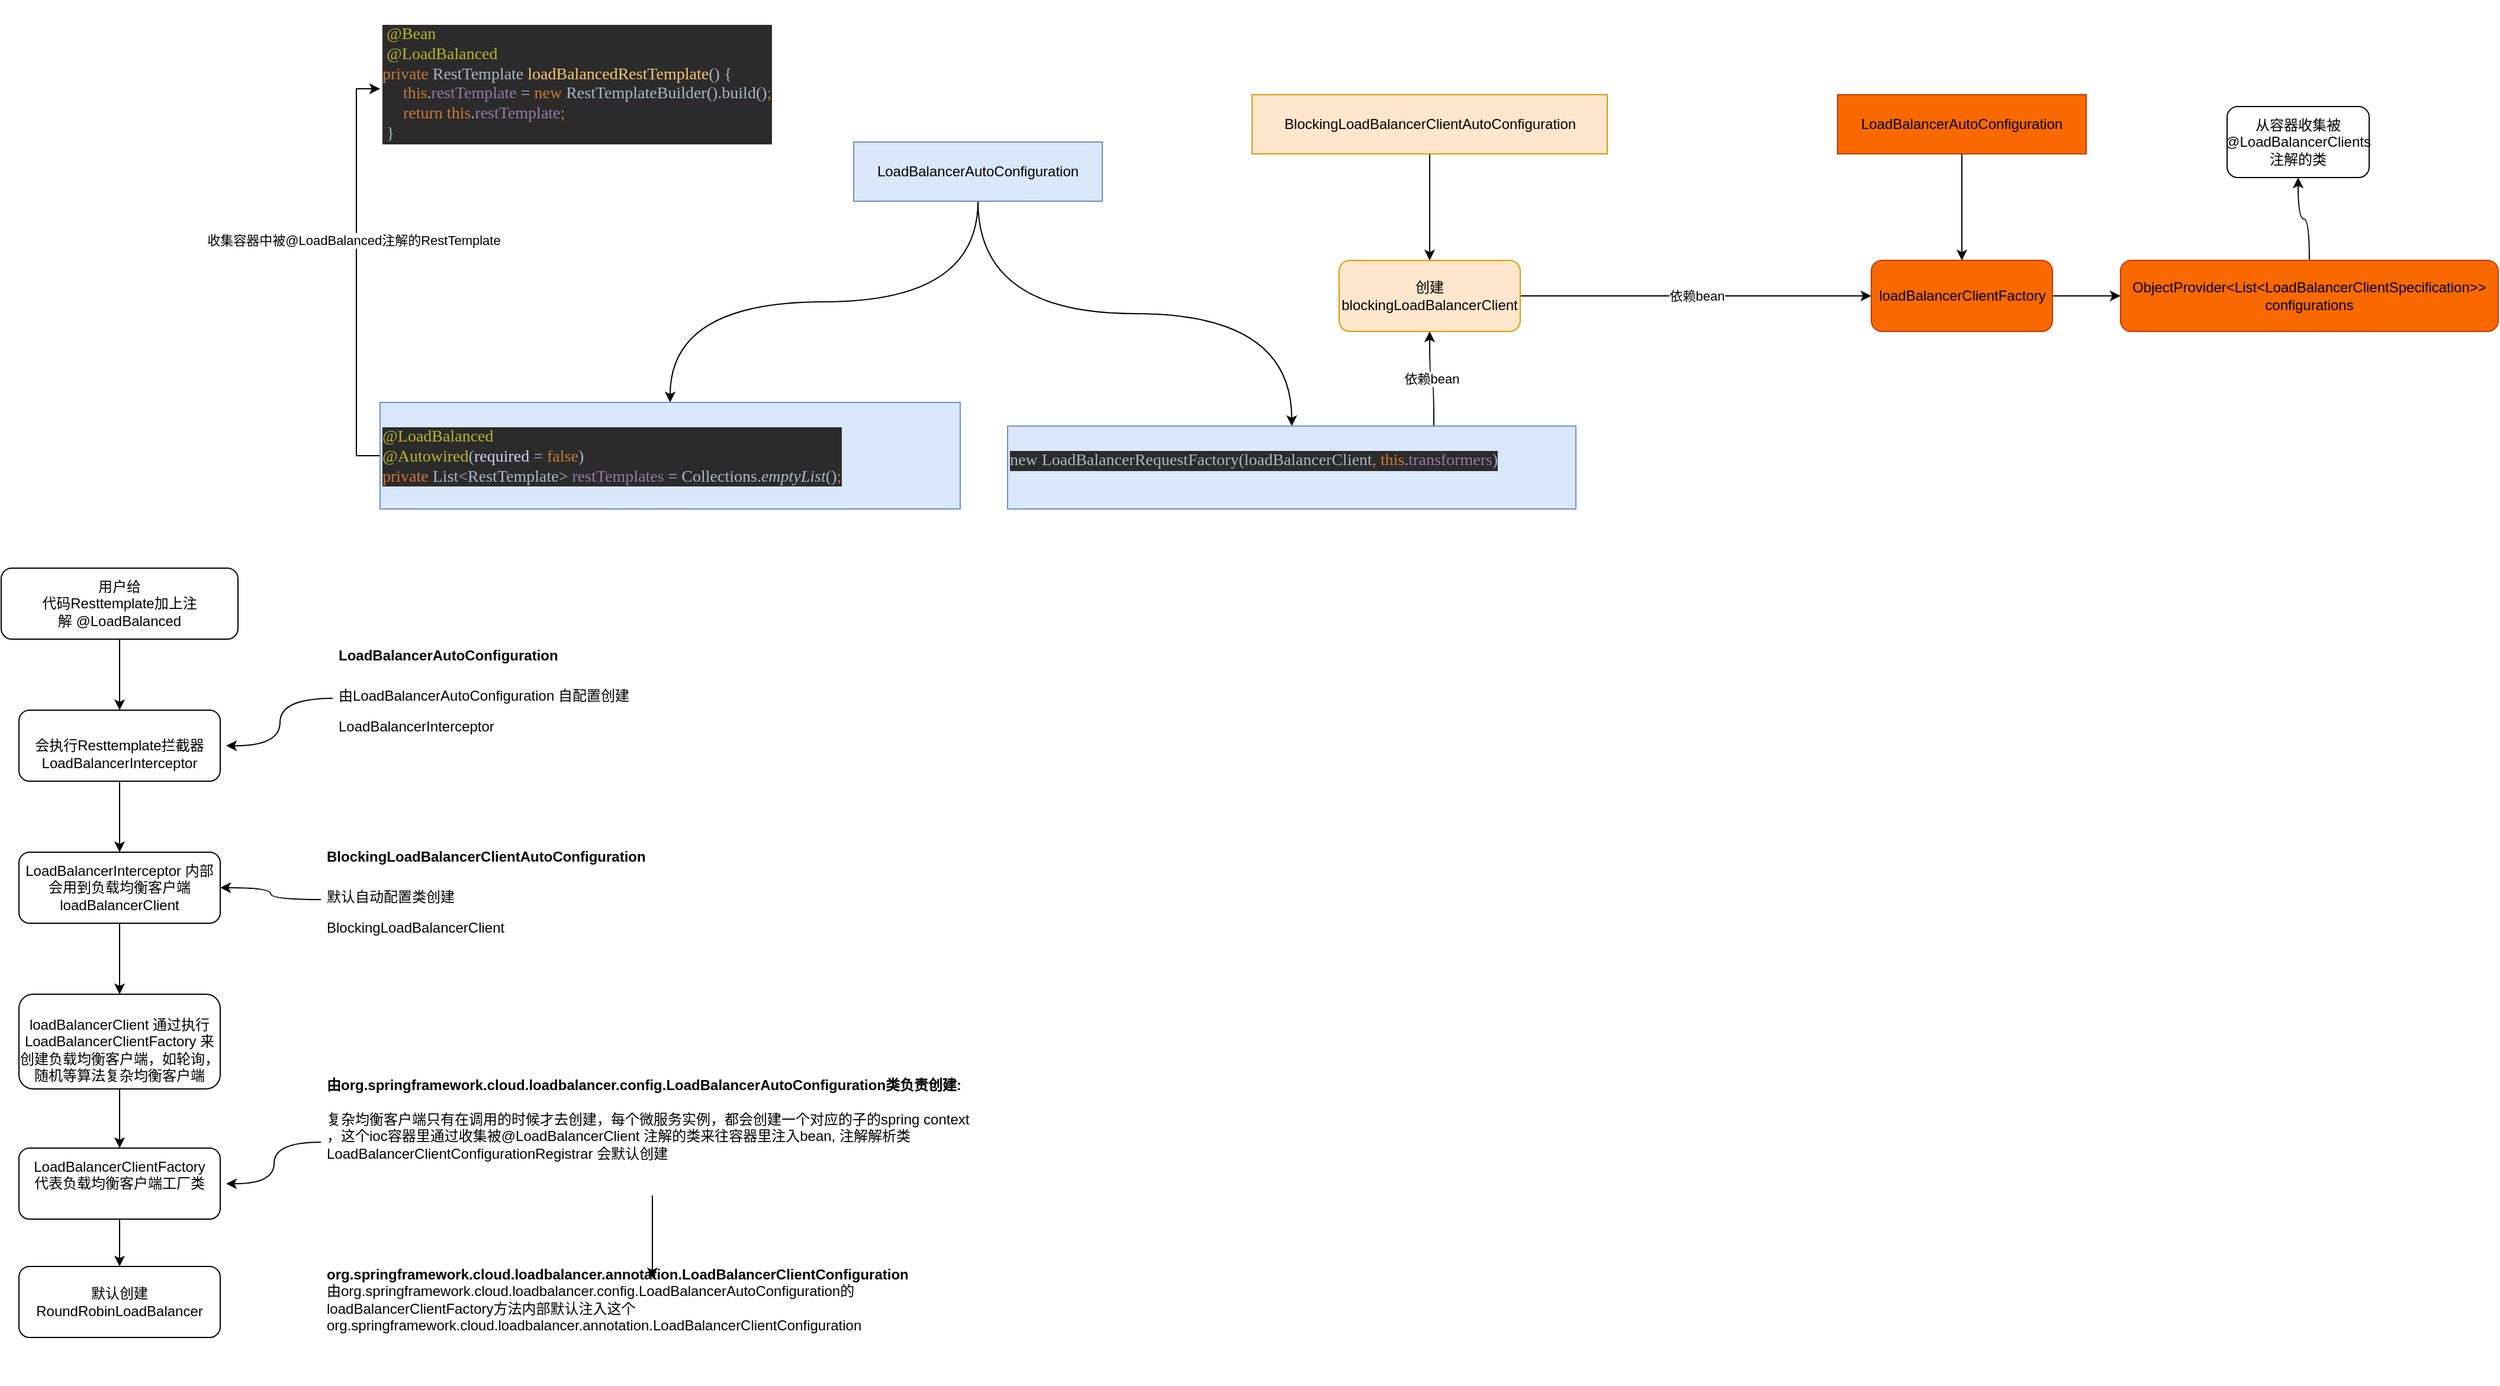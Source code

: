 <mxfile version="20.8.5" type="github">
  <diagram id="bruZlcHIP3pg97opyE75" name="2021.0.5-@LoadBalanced">
    <mxGraphModel dx="1947" dy="1663" grid="1" gridSize="10" guides="1" tooltips="1" connect="1" arrows="1" fold="1" page="1" pageScale="1" pageWidth="827" pageHeight="1169" math="0" shadow="0">
      <root>
        <mxCell id="0" />
        <mxCell id="1" parent="0" />
        <mxCell id="1qtRr6nypjZ_Tf2jb777-1" value="&lt;pre style=&quot;background-color:#2b2b2b;color:#a9b7c6;font-family:&#39;JetBrains Mono&#39;;font-size:10.5pt;&quot;&gt; &lt;span style=&quot;color:#bbb529;&quot;&gt;@Bean&lt;br&gt;&lt;/span&gt;&lt;span style=&quot;color:#bbb529;&quot;&gt; @LoadBalanced&lt;br&gt;&lt;/span&gt;&lt;span style=&quot;color:#cc7832;&quot;&gt;private &lt;/span&gt;RestTemplate &lt;span style=&quot;color:#ffc66d;&quot;&gt;loadBalancedRestTemplate&lt;/span&gt;() {&lt;br&gt;     &lt;span style=&quot;color:#cc7832;&quot;&gt;this&lt;/span&gt;.&lt;span style=&quot;color:#9876aa;&quot;&gt;restTemplate &lt;/span&gt;= &lt;span style=&quot;color:#cc7832;&quot;&gt;new &lt;/span&gt;RestTemplateBuilder().build()&lt;span style=&quot;color:#cc7832;&quot;&gt;;&lt;br&gt;&lt;/span&gt;&lt;span style=&quot;color:#cc7832;&quot;&gt;     return this&lt;/span&gt;.&lt;span style=&quot;color:#9876aa;&quot;&gt;restTemplate&lt;/span&gt;&lt;span style=&quot;color:#cc7832;&quot;&gt;;&lt;br&gt;&lt;/span&gt;&lt;span style=&quot;color:#cc7832;&quot;&gt; &lt;/span&gt;}&lt;/pre&gt;" style="text;whiteSpace=wrap;html=1;" parent="1" vertex="1">
          <mxGeometry x="10" y="-90" width="410" height="150" as="geometry" />
        </mxCell>
        <mxCell id="1qtRr6nypjZ_Tf2jb777-19" value="" style="edgeStyle=orthogonalEdgeStyle;rounded=0;orthogonalLoop=1;jettySize=auto;html=1;curved=1;" parent="1" source="1qtRr6nypjZ_Tf2jb777-17" target="1qtRr6nypjZ_Tf2jb777-18" edge="1">
          <mxGeometry relative="1" as="geometry" />
        </mxCell>
        <mxCell id="1qtRr6nypjZ_Tf2jb777-25" style="edgeStyle=orthogonalEdgeStyle;rounded=0;orthogonalLoop=1;jettySize=auto;html=1;entryX=0.5;entryY=0;entryDx=0;entryDy=0;curved=1;" parent="1" source="1qtRr6nypjZ_Tf2jb777-17" target="1qtRr6nypjZ_Tf2jb777-24" edge="1">
          <mxGeometry relative="1" as="geometry" />
        </mxCell>
        <mxCell id="1qtRr6nypjZ_Tf2jb777-17" value="LoadBalancerAutoConfiguration" style="rounded=0;whiteSpace=wrap;html=1;fillColor=#dae8fc;strokeColor=#6c8ebf;" parent="1" vertex="1">
          <mxGeometry x="410" y="30" width="210" height="50" as="geometry" />
        </mxCell>
        <mxCell id="1qtRr6nypjZ_Tf2jb777-22" style="edgeStyle=orthogonalEdgeStyle;rounded=0;orthogonalLoop=1;jettySize=auto;html=1;entryX=0;entryY=0.5;entryDx=0;entryDy=0;exitX=0;exitY=0.5;exitDx=0;exitDy=0;" parent="1" source="1qtRr6nypjZ_Tf2jb777-18" target="1qtRr6nypjZ_Tf2jb777-1" edge="1">
          <mxGeometry relative="1" as="geometry" />
        </mxCell>
        <mxCell id="1qtRr6nypjZ_Tf2jb777-23" value="收集容器中被@LoadBalanced注解的RestTemplate&amp;nbsp;" style="edgeLabel;html=1;align=center;verticalAlign=middle;resizable=0;points=[];" parent="1qtRr6nypjZ_Tf2jb777-22" vertex="1" connectable="0">
          <mxGeometry x="0.154" y="1" relative="1" as="geometry">
            <mxPoint as="offset" />
          </mxGeometry>
        </mxCell>
        <mxCell id="1qtRr6nypjZ_Tf2jb777-18" value="&lt;pre style=&quot;background-color:#2b2b2b;color:#a9b7c6;font-family:&#39;JetBrains Mono&#39;;font-size:10.5pt;&quot;&gt;&lt;span style=&quot;color:#bbb529;&quot;&gt;@LoadBalanced&lt;br&gt;&lt;/span&gt;&lt;span style=&quot;color:#bbb529;&quot;&gt;@Autowired&lt;/span&gt;(&lt;span style=&quot;color:#d0d0ff;&quot;&gt;required &lt;/span&gt;= &lt;span style=&quot;color:#cc7832;&quot;&gt;false&lt;/span&gt;)&lt;br&gt;&lt;span style=&quot;color:#cc7832;&quot;&gt;private &lt;/span&gt;List&amp;lt;RestTemplate&amp;gt; &lt;span style=&quot;color:#9876aa;&quot;&gt;restTemplates &lt;/span&gt;= Collections.&lt;span style=&quot;font-style:italic;&quot;&gt;emptyList&lt;/span&gt;()&lt;span style=&quot;color:#cc7832;&quot;&gt;;&lt;/span&gt;&lt;/pre&gt;" style="text;whiteSpace=wrap;html=1;fillColor=#dae8fc;strokeColor=#6c8ebf;" parent="1" vertex="1">
          <mxGeometry x="10" y="250" width="490" height="90" as="geometry" />
        </mxCell>
        <mxCell id="1qtRr6nypjZ_Tf2jb777-42" value="依赖bean" style="edgeStyle=orthogonalEdgeStyle;curved=1;rounded=0;orthogonalLoop=1;jettySize=auto;html=1;entryX=0.5;entryY=1;entryDx=0;entryDy=0;exitX=0.75;exitY=0;exitDx=0;exitDy=0;" parent="1" source="1qtRr6nypjZ_Tf2jb777-24" target="1qtRr6nypjZ_Tf2jb777-36" edge="1">
          <mxGeometry x="0.006" relative="1" as="geometry">
            <mxPoint as="offset" />
          </mxGeometry>
        </mxCell>
        <mxCell id="1qtRr6nypjZ_Tf2jb777-24" value="&lt;pre style=&quot;background-color:#2b2b2b;color:#a9b7c6;font-family:&#39;JetBrains Mono&#39;;font-size:10.5pt;&quot;&gt;new LoadBalancerRequestFactory(loadBalancerClient&lt;span style=&quot;color:#cc7832;&quot;&gt;, this&lt;/span&gt;.&lt;span style=&quot;color:#9876aa;&quot;&gt;transformers&lt;/span&gt;)&lt;/pre&gt;" style="text;whiteSpace=wrap;html=1;fillColor=#dae8fc;strokeColor=#6c8ebf;" parent="1" vertex="1">
          <mxGeometry x="540" y="270" width="480" height="70" as="geometry" />
        </mxCell>
        <mxCell id="1qtRr6nypjZ_Tf2jb777-37" value="" style="edgeStyle=orthogonalEdgeStyle;curved=1;rounded=0;orthogonalLoop=1;jettySize=auto;html=1;" parent="1" source="1qtRr6nypjZ_Tf2jb777-26" target="1qtRr6nypjZ_Tf2jb777-36" edge="1">
          <mxGeometry relative="1" as="geometry" />
        </mxCell>
        <mxCell id="1qtRr6nypjZ_Tf2jb777-26" value="BlockingLoadBalancerClientAutoConfiguration" style="rounded=0;whiteSpace=wrap;html=1;fillColor=#ffe6cc;strokeColor=#d79b00;" parent="1" vertex="1">
          <mxGeometry x="746.5" y="-10" width="300" height="50" as="geometry" />
        </mxCell>
        <mxCell id="1qtRr6nypjZ_Tf2jb777-49" value="依赖bean" style="edgeStyle=orthogonalEdgeStyle;curved=1;rounded=0;orthogonalLoop=1;jettySize=auto;html=1;" parent="1" source="1qtRr6nypjZ_Tf2jb777-36" target="1qtRr6nypjZ_Tf2jb777-45" edge="1">
          <mxGeometry relative="1" as="geometry" />
        </mxCell>
        <mxCell id="1qtRr6nypjZ_Tf2jb777-36" value="创建&lt;br&gt;blockingLoadBalancerClient" style="rounded=1;whiteSpace=wrap;html=1;fillColor=#ffe6cc;strokeColor=#d79b00;" parent="1" vertex="1">
          <mxGeometry x="820" y="130" width="153" height="60" as="geometry" />
        </mxCell>
        <mxCell id="1qtRr6nypjZ_Tf2jb777-46" style="edgeStyle=orthogonalEdgeStyle;curved=1;rounded=0;orthogonalLoop=1;jettySize=auto;html=1;" parent="1" source="1qtRr6nypjZ_Tf2jb777-43" target="1qtRr6nypjZ_Tf2jb777-45" edge="1">
          <mxGeometry relative="1" as="geometry" />
        </mxCell>
        <mxCell id="1qtRr6nypjZ_Tf2jb777-43" value="LoadBalancerAutoConfiguration" style="rounded=0;whiteSpace=wrap;html=1;fillColor=#fa6800;strokeColor=#C73500;fontColor=#000000;" parent="1" vertex="1">
          <mxGeometry x="1241" y="-10" width="210" height="50" as="geometry" />
        </mxCell>
        <mxCell id="1qtRr6nypjZ_Tf2jb777-50" value="" style="edgeStyle=orthogonalEdgeStyle;curved=1;rounded=0;orthogonalLoop=1;jettySize=auto;html=1;" parent="1" source="1qtRr6nypjZ_Tf2jb777-45" target="1qtRr6nypjZ_Tf2jb777-47" edge="1">
          <mxGeometry relative="1" as="geometry" />
        </mxCell>
        <mxCell id="1qtRr6nypjZ_Tf2jb777-45" value="loadBalancerClientFactory" style="rounded=1;whiteSpace=wrap;html=1;fillColor=#fa6800;strokeColor=#C73500;fontColor=#000000;" parent="1" vertex="1">
          <mxGeometry x="1269.5" y="130" width="153" height="60" as="geometry" />
        </mxCell>
        <mxCell id="1qtRr6nypjZ_Tf2jb777-53" value="" style="edgeStyle=orthogonalEdgeStyle;curved=1;rounded=0;orthogonalLoop=1;jettySize=auto;html=1;" parent="1" source="1qtRr6nypjZ_Tf2jb777-47" target="1qtRr6nypjZ_Tf2jb777-51" edge="1">
          <mxGeometry relative="1" as="geometry" />
        </mxCell>
        <mxCell id="1qtRr6nypjZ_Tf2jb777-47" value="ObjectProvider&amp;lt;List&amp;lt;LoadBalancerClientSpecification&amp;gt;&amp;gt; configurations" style="rounded=1;whiteSpace=wrap;html=1;fillColor=#fa6800;strokeColor=#C73500;fontColor=#000000;" parent="1" vertex="1">
          <mxGeometry x="1480" y="130" width="319" height="60" as="geometry" />
        </mxCell>
        <mxCell id="1qtRr6nypjZ_Tf2jb777-51" value="从容器收集被&lt;br&gt;@LoadBalancerClients注解的类" style="rounded=1;whiteSpace=wrap;html=1;" parent="1" vertex="1">
          <mxGeometry x="1570" width="120" height="60" as="geometry" />
        </mxCell>
        <mxCell id="dHGN2DLLErdkZUD6mJAF-4" value="" style="edgeStyle=orthogonalEdgeStyle;rounded=0;orthogonalLoop=1;jettySize=auto;html=1;" edge="1" parent="1" source="dHGN2DLLErdkZUD6mJAF-1" target="dHGN2DLLErdkZUD6mJAF-2">
          <mxGeometry relative="1" as="geometry" />
        </mxCell>
        <mxCell id="dHGN2DLLErdkZUD6mJAF-1" value="用户给&lt;br&gt;代码Resttemplate加上注解&amp;nbsp;@LoadBalanced" style="rounded=1;whiteSpace=wrap;html=1;" vertex="1" parent="1">
          <mxGeometry x="-310" y="390" width="200" height="60" as="geometry" />
        </mxCell>
        <mxCell id="dHGN2DLLErdkZUD6mJAF-11" value="" style="edgeStyle=orthogonalEdgeStyle;curved=1;rounded=0;orthogonalLoop=1;jettySize=auto;html=1;fontSize=12;" edge="1" parent="1" source="dHGN2DLLErdkZUD6mJAF-2" target="dHGN2DLLErdkZUD6mJAF-8">
          <mxGeometry relative="1" as="geometry" />
        </mxCell>
        <mxCell id="dHGN2DLLErdkZUD6mJAF-2" value="&lt;br&gt;会执行Resttemplate拦截器LoadBalancerInterceptor" style="rounded=1;whiteSpace=wrap;html=1;" vertex="1" parent="1">
          <mxGeometry x="-295" y="510" width="170" height="60" as="geometry" />
        </mxCell>
        <mxCell id="dHGN2DLLErdkZUD6mJAF-7" style="edgeStyle=orthogonalEdgeStyle;rounded=0;orthogonalLoop=1;jettySize=auto;html=1;fontSize=12;curved=1;" edge="1" parent="1" source="dHGN2DLLErdkZUD6mJAF-6">
          <mxGeometry relative="1" as="geometry">
            <mxPoint x="-120" y="540" as="targetPoint" />
          </mxGeometry>
        </mxCell>
        <mxCell id="dHGN2DLLErdkZUD6mJAF-6" value="&lt;h1&gt;&lt;font style=&quot;font-size: 12px;&quot;&gt;LoadBalancerAutoConfiguration&amp;nbsp;&lt;/font&gt;&lt;br&gt;&lt;/h1&gt;&lt;p&gt;由LoadBalancerAutoConfiguration 自配置创建&lt;/p&gt;LoadBalancerInterceptor&lt;p&gt;&amp;nbsp;&lt;/p&gt;" style="text;html=1;strokeColor=none;fillColor=none;spacing=5;spacingTop=-20;whiteSpace=wrap;overflow=hidden;rounded=0;" vertex="1" parent="1">
          <mxGeometry x="-30" y="440" width="300" height="120" as="geometry" />
        </mxCell>
        <mxCell id="dHGN2DLLErdkZUD6mJAF-13" value="" style="edgeStyle=orthogonalEdgeStyle;curved=1;rounded=0;orthogonalLoop=1;jettySize=auto;html=1;fontSize=12;" edge="1" parent="1" source="dHGN2DLLErdkZUD6mJAF-8" target="dHGN2DLLErdkZUD6mJAF-12">
          <mxGeometry relative="1" as="geometry" />
        </mxCell>
        <mxCell id="dHGN2DLLErdkZUD6mJAF-8" value="LoadBalancerInterceptor 内部会用到负载均衡客户端&lt;br&gt;loadBalancerClient" style="rounded=1;whiteSpace=wrap;html=1;" vertex="1" parent="1">
          <mxGeometry x="-295" y="630" width="170" height="60" as="geometry" />
        </mxCell>
        <mxCell id="dHGN2DLLErdkZUD6mJAF-10" style="edgeStyle=orthogonalEdgeStyle;curved=1;rounded=0;orthogonalLoop=1;jettySize=auto;html=1;entryX=1;entryY=0.5;entryDx=0;entryDy=0;fontSize=12;" edge="1" parent="1" source="dHGN2DLLErdkZUD6mJAF-9" target="dHGN2DLLErdkZUD6mJAF-8">
          <mxGeometry relative="1" as="geometry" />
        </mxCell>
        <mxCell id="dHGN2DLLErdkZUD6mJAF-9" value="&lt;h1&gt;&lt;font style=&quot;font-size: 12px;&quot;&gt;BlockingLoadBalancerClientAutoConfiguration&lt;/font&gt;&lt;br&gt;&lt;/h1&gt;&lt;p&gt;默认自动配置类创建&lt;/p&gt;BlockingLoadBalancerClient" style="text;html=1;strokeColor=none;fillColor=none;spacing=5;spacingTop=-20;whiteSpace=wrap;overflow=hidden;rounded=0;" vertex="1" parent="1">
          <mxGeometry x="-40" y="610" width="320" height="120" as="geometry" />
        </mxCell>
        <mxCell id="dHGN2DLLErdkZUD6mJAF-16" value="" style="edgeStyle=orthogonalEdgeStyle;curved=1;rounded=0;orthogonalLoop=1;jettySize=auto;html=1;fontSize=12;" edge="1" parent="1" source="dHGN2DLLErdkZUD6mJAF-12" target="dHGN2DLLErdkZUD6mJAF-15">
          <mxGeometry relative="1" as="geometry" />
        </mxCell>
        <mxCell id="dHGN2DLLErdkZUD6mJAF-12" value="&lt;br&gt;loadBalancerClient 通过执行LoadBalancerClientFactory 来创建负载均衡客户端，如轮询，随机等算法复杂均衡客户端" style="rounded=1;whiteSpace=wrap;html=1;" vertex="1" parent="1">
          <mxGeometry x="-295" y="750" width="170" height="80" as="geometry" />
        </mxCell>
        <mxCell id="dHGN2DLLErdkZUD6mJAF-18" style="edgeStyle=orthogonalEdgeStyle;curved=1;rounded=0;orthogonalLoop=1;jettySize=auto;html=1;fontSize=12;" edge="1" parent="1" source="dHGN2DLLErdkZUD6mJAF-14">
          <mxGeometry relative="1" as="geometry">
            <mxPoint x="-120" y="910" as="targetPoint" />
          </mxGeometry>
        </mxCell>
        <mxCell id="dHGN2DLLErdkZUD6mJAF-22" value="" style="edgeStyle=orthogonalEdgeStyle;curved=1;rounded=0;orthogonalLoop=1;jettySize=auto;html=1;fontSize=12;" edge="1" parent="1" source="dHGN2DLLErdkZUD6mJAF-14" target="dHGN2DLLErdkZUD6mJAF-21">
          <mxGeometry relative="1" as="geometry" />
        </mxCell>
        <mxCell id="dHGN2DLLErdkZUD6mJAF-14" value="&lt;b&gt;由org.springframework.cloud.loadbalancer.config.LoadBalancerAutoConfiguration类负责创建:&lt;/b&gt;&lt;br&gt;&lt;br&gt;复杂均衡客户端只有在调用的时候才去创建，每个微服务实例，都会创建一个对应的子的spring context ，这个ioc容器里通过收集被@LoadBalancerClient 注解的类来往容器里注入bean, 注解解析类LoadBalancerClientConfigurationRegistrar 会默认创建&lt;h1&gt;&lt;/h1&gt;" style="text;html=1;strokeColor=none;fillColor=none;spacing=5;spacingTop=-20;whiteSpace=wrap;overflow=hidden;rounded=0;" vertex="1" parent="1">
          <mxGeometry x="-40" y="830" width="560" height="90" as="geometry" />
        </mxCell>
        <mxCell id="dHGN2DLLErdkZUD6mJAF-20" value="" style="edgeStyle=orthogonalEdgeStyle;curved=1;rounded=0;orthogonalLoop=1;jettySize=auto;html=1;fontSize=12;" edge="1" parent="1" source="dHGN2DLLErdkZUD6mJAF-15" target="dHGN2DLLErdkZUD6mJAF-19">
          <mxGeometry relative="1" as="geometry" />
        </mxCell>
        <mxCell id="dHGN2DLLErdkZUD6mJAF-15" value="LoadBalancerClientFactory&lt;br&gt;代表负载均衡客户端工厂类&lt;br&gt;&amp;nbsp;" style="rounded=1;whiteSpace=wrap;html=1;" vertex="1" parent="1">
          <mxGeometry x="-295" y="880" width="170" height="60" as="geometry" />
        </mxCell>
        <mxCell id="dHGN2DLLErdkZUD6mJAF-19" value="默认创建RoundRobinLoadBalancer" style="rounded=1;whiteSpace=wrap;html=1;" vertex="1" parent="1">
          <mxGeometry x="-295" y="980" width="170" height="60" as="geometry" />
        </mxCell>
        <mxCell id="dHGN2DLLErdkZUD6mJAF-21" value="&lt;b&gt;org.springframework.cloud.loadbalancer.annotation.LoadBalancerClientConfiguration&lt;/b&gt;&lt;br&gt;&lt;span style=&quot;border-color: var(--border-color);&quot;&gt;由org.springframework.cloud.loadbalancer.config.LoadBalancerAutoConfiguration的loadBalancerClientFactory方法内部默认注入这个&lt;/span&gt;&lt;span style=&quot;border-color: var(--border-color);&quot;&gt;org.springframework.cloud.loadbalancer.annotation.LoadBalancerClientConfiguration&lt;/span&gt;&lt;br style=&quot;border-color: var(--border-color);&quot;&gt;&lt;h1&gt;&lt;/h1&gt;" style="text;html=1;strokeColor=none;fillColor=none;spacing=5;spacingTop=-20;whiteSpace=wrap;overflow=hidden;rounded=0;" vertex="1" parent="1">
          <mxGeometry x="-40" y="990" width="560" height="90" as="geometry" />
        </mxCell>
      </root>
    </mxGraphModel>
  </diagram>
</mxfile>
